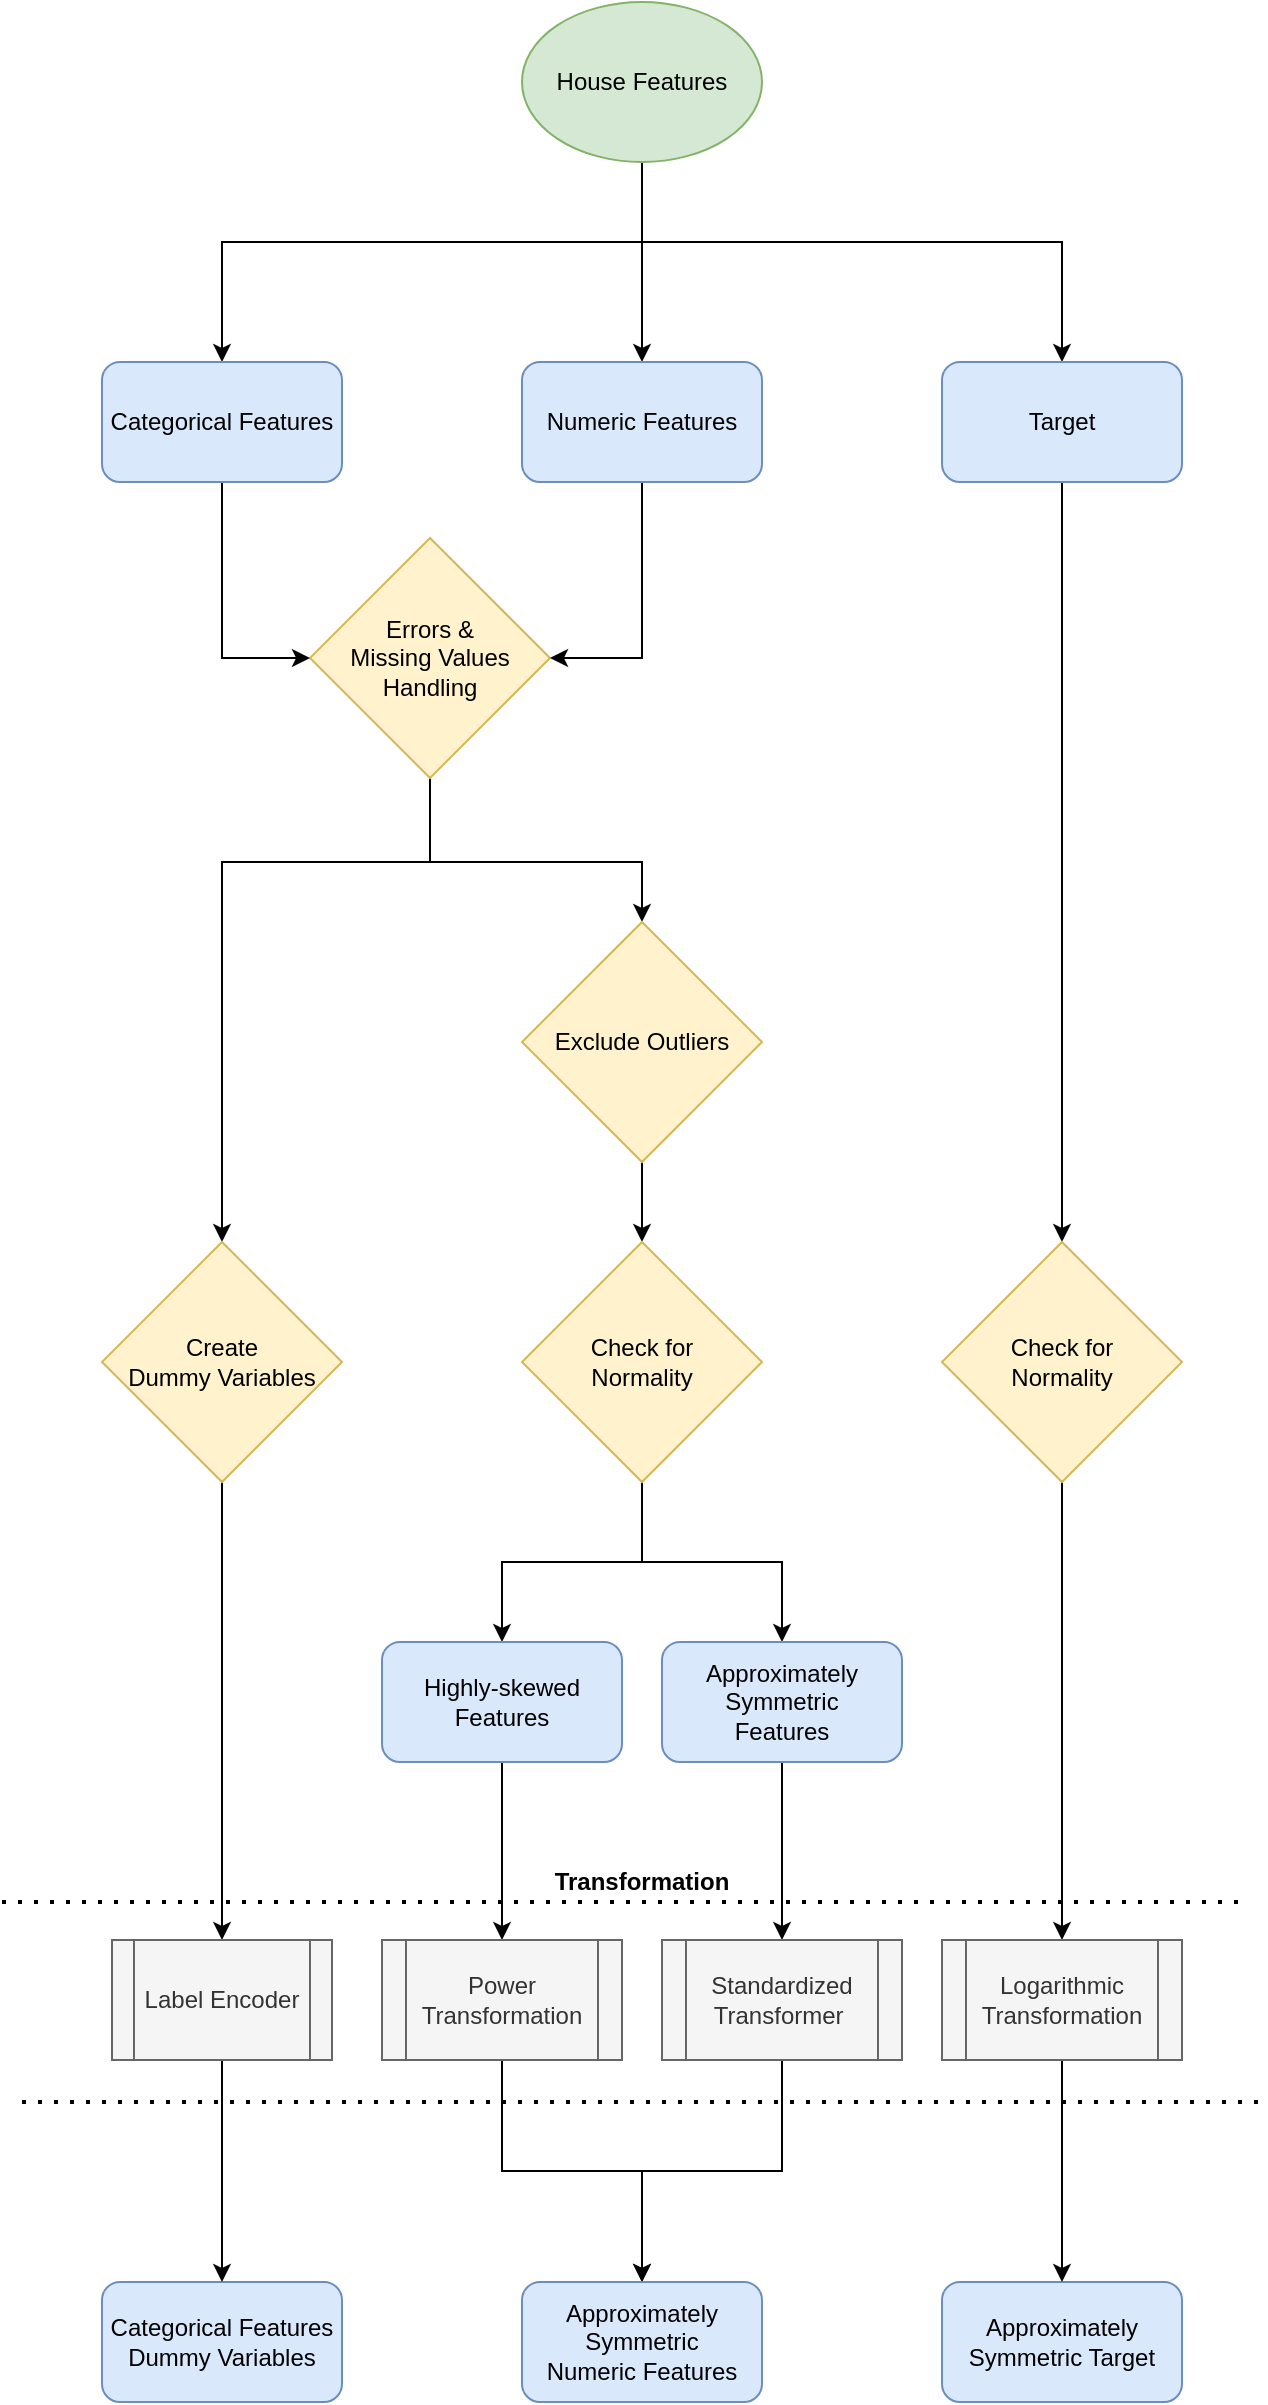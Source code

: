 <mxfile version="14.4.3"><diagram id="C5RBs43oDa-KdzZeNtuy" name="Page-1"><mxGraphModel dx="1246" dy="659" grid="1" gridSize="10" guides="1" tooltips="1" connect="1" arrows="1" fold="1" page="1" pageScale="1" pageWidth="1200" pageHeight="1920" math="0" shadow="0"><root><mxCell id="WIyWlLk6GJQsqaUBKTNV-0"/><mxCell id="WIyWlLk6GJQsqaUBKTNV-1" parent="WIyWlLk6GJQsqaUBKTNV-0"/><mxCell id="0qjMOLVDytDE16yVy8Mj-7" style="edgeStyle=orthogonalEdgeStyle;rounded=0;orthogonalLoop=1;jettySize=auto;html=1;" edge="1" parent="WIyWlLk6GJQsqaUBKTNV-1" source="4L7uaHuFP1rGsOVrhmq--1" target="4L7uaHuFP1rGsOVrhmq--12"><mxGeometry relative="1" as="geometry"><Array as="points"><mxPoint x="440" y="120"/><mxPoint x="230" y="120"/></Array></mxGeometry></mxCell><mxCell id="0qjMOLVDytDE16yVy8Mj-8" style="edgeStyle=orthogonalEdgeStyle;rounded=0;orthogonalLoop=1;jettySize=auto;html=1;" edge="1" parent="WIyWlLk6GJQsqaUBKTNV-1" source="4L7uaHuFP1rGsOVrhmq--1" target="4L7uaHuFP1rGsOVrhmq--13"><mxGeometry relative="1" as="geometry"/></mxCell><mxCell id="0qjMOLVDytDE16yVy8Mj-9" style="edgeStyle=orthogonalEdgeStyle;rounded=0;orthogonalLoop=1;jettySize=auto;html=1;" edge="1" parent="WIyWlLk6GJQsqaUBKTNV-1" source="4L7uaHuFP1rGsOVrhmq--1" target="4L7uaHuFP1rGsOVrhmq--29"><mxGeometry relative="1" as="geometry"><Array as="points"><mxPoint x="440" y="120"/><mxPoint x="650" y="120"/></Array></mxGeometry></mxCell><mxCell id="4L7uaHuFP1rGsOVrhmq--1" value="House Features" style="ellipse;whiteSpace=wrap;html=1;fillColor=#d5e8d4;strokeColor=#82b366;" parent="WIyWlLk6GJQsqaUBKTNV-1" vertex="1"><mxGeometry x="380" width="120" height="80" as="geometry"/></mxCell><mxCell id="0qjMOLVDytDE16yVy8Mj-3" style="edgeStyle=orthogonalEdgeStyle;rounded=0;orthogonalLoop=1;jettySize=auto;html=1;entryX=0.5;entryY=0;entryDx=0;entryDy=0;" edge="1" parent="WIyWlLk6GJQsqaUBKTNV-1" source="4L7uaHuFP1rGsOVrhmq--2" target="4L7uaHuFP1rGsOVrhmq--4"><mxGeometry relative="1" as="geometry"><Array as="points"><mxPoint x="334" y="430"/><mxPoint x="440" y="430"/></Array></mxGeometry></mxCell><mxCell id="0qjMOLVDytDE16yVy8Mj-4" style="edgeStyle=orthogonalEdgeStyle;rounded=0;orthogonalLoop=1;jettySize=auto;html=1;" edge="1" parent="WIyWlLk6GJQsqaUBKTNV-1" source="4L7uaHuFP1rGsOVrhmq--2" target="4L7uaHuFP1rGsOVrhmq--15"><mxGeometry relative="1" as="geometry"><Array as="points"><mxPoint x="334" y="430"/><mxPoint x="230" y="430"/></Array></mxGeometry></mxCell><mxCell id="4L7uaHuFP1rGsOVrhmq--2" value="Errors &amp;amp; &lt;br&gt;Missing Values Handling" style="rhombus;whiteSpace=wrap;html=1;fillColor=#fff2cc;strokeColor=#d6b656;" parent="WIyWlLk6GJQsqaUBKTNV-1" vertex="1"><mxGeometry x="274" y="268" width="120" height="120" as="geometry"/></mxCell><mxCell id="4L7uaHuFP1rGsOVrhmq--23" style="edgeStyle=orthogonalEdgeStyle;rounded=0;orthogonalLoop=1;jettySize=auto;html=1;" parent="WIyWlLk6GJQsqaUBKTNV-1" source="4L7uaHuFP1rGsOVrhmq--4" target="4L7uaHuFP1rGsOVrhmq--6" edge="1"><mxGeometry relative="1" as="geometry"/></mxCell><mxCell id="4L7uaHuFP1rGsOVrhmq--4" value="Exclude Outliers" style="rhombus;whiteSpace=wrap;html=1;fillColor=#fff2cc;strokeColor=#d6b656;" parent="WIyWlLk6GJQsqaUBKTNV-1" vertex="1"><mxGeometry x="380" y="460" width="120" height="120" as="geometry"/></mxCell><mxCell id="4L7uaHuFP1rGsOVrhmq--24" style="edgeStyle=orthogonalEdgeStyle;rounded=0;orthogonalLoop=1;jettySize=auto;html=1;exitX=0.5;exitY=1;exitDx=0;exitDy=0;" parent="WIyWlLk6GJQsqaUBKTNV-1" source="4L7uaHuFP1rGsOVrhmq--6" target="4L7uaHuFP1rGsOVrhmq--7" edge="1"><mxGeometry relative="1" as="geometry"/></mxCell><mxCell id="4L7uaHuFP1rGsOVrhmq--25" style="edgeStyle=orthogonalEdgeStyle;rounded=0;orthogonalLoop=1;jettySize=auto;html=1;" parent="WIyWlLk6GJQsqaUBKTNV-1" source="4L7uaHuFP1rGsOVrhmq--6" target="4L7uaHuFP1rGsOVrhmq--8" edge="1"><mxGeometry relative="1" as="geometry"/></mxCell><mxCell id="4L7uaHuFP1rGsOVrhmq--6" value="Check for &lt;br&gt;Normality" style="rhombus;whiteSpace=wrap;html=1;fillColor=#fff2cc;strokeColor=#d6b656;" parent="WIyWlLk6GJQsqaUBKTNV-1" vertex="1"><mxGeometry x="380" y="620" width="120" height="120" as="geometry"/></mxCell><mxCell id="4L7uaHuFP1rGsOVrhmq--47" style="edgeStyle=orthogonalEdgeStyle;rounded=0;orthogonalLoop=1;jettySize=auto;html=1;" parent="WIyWlLk6GJQsqaUBKTNV-1" source="4L7uaHuFP1rGsOVrhmq--7" target="4L7uaHuFP1rGsOVrhmq--39" edge="1"><mxGeometry relative="1" as="geometry"/></mxCell><mxCell id="4L7uaHuFP1rGsOVrhmq--7" value="Highly-skewed Features&lt;span style=&quot;color: rgba(0 , 0 , 0 , 0) ; font-family: monospace ; font-size: 0px&quot;&gt;%3CmxGraphModel%3E%3Croot%3E%3CmxCell%20id%3D%220%22%2F%3E%3CmxCell%20id%3D%221%22%20parent%3D%220%22%2F%3E%3CmxCell%20id%3D%222%22%20value%3D%22Exclude%20Outliers%22%20style%3D%22rhombus%3BwhiteSpace%3Dwrap%3Bhtml%3D1%3B%22%20vertex%3D%221%22%20parent%3D%221%22%3E%3CmxGeometry%20x%3D%22500%22%20y%3D%2250%22%20width%3D%22120%22%20height%3D%22120%22%20as%3D%22geometry%22%2F%3E%3C%2FmxCell%3E%3C%2Froot%3E%3C%2FmxGraphModel%3E&lt;/span&gt;" style="rounded=1;whiteSpace=wrap;html=1;fillColor=#dae8fc;strokeColor=#6c8ebf;" parent="WIyWlLk6GJQsqaUBKTNV-1" vertex="1"><mxGeometry x="310" y="820" width="120" height="60" as="geometry"/></mxCell><mxCell id="4L7uaHuFP1rGsOVrhmq--48" style="edgeStyle=orthogonalEdgeStyle;rounded=0;orthogonalLoop=1;jettySize=auto;html=1;" parent="WIyWlLk6GJQsqaUBKTNV-1" source="4L7uaHuFP1rGsOVrhmq--8" target="4L7uaHuFP1rGsOVrhmq--41" edge="1"><mxGeometry relative="1" as="geometry"/></mxCell><mxCell id="4L7uaHuFP1rGsOVrhmq--8" value="Approximately Symmetric&lt;br&gt;Features&lt;span style=&quot;color: rgba(0 , 0 , 0 , 0) ; font-family: monospace ; font-size: 0px&quot;&gt;%3CmxGraphModel%3E%3Croot%3E%3CmxCell%20id%3D%220%22%2F%3E%3CmxCell%20id%3D%221%22%20parent%3D%220%22%2F%3E%3CmxCell%20id%3D%222%22%20value%3D%22Exclude%20Outliers%22%20style%3D%22rhombus%3BwhiteSpace%3Dwrap%3Bhtml%3D1%3B%22%20vertex%3D%221%22%20parent%3D%221%22%3E%3CmxGeometry%20x%3D%22500%22%20y%3D%2250%22%20width%3D%22120%22%20height%3D%22120%22%20as%3D%22geometry%22%2F%3E%3C%2FmxCell%3E%3C%2Froot%3E%3C%2FmxGraphModel%3E&lt;/span&gt;" style="rounded=1;whiteSpace=wrap;html=1;fillColor=#dae8fc;strokeColor=#6c8ebf;" parent="WIyWlLk6GJQsqaUBKTNV-1" vertex="1"><mxGeometry x="450" y="820" width="120" height="60" as="geometry"/></mxCell><mxCell id="0qjMOLVDytDE16yVy8Mj-6" style="edgeStyle=orthogonalEdgeStyle;rounded=0;orthogonalLoop=1;jettySize=auto;html=1;entryX=0;entryY=0.5;entryDx=0;entryDy=0;" edge="1" parent="WIyWlLk6GJQsqaUBKTNV-1" source="4L7uaHuFP1rGsOVrhmq--12" target="4L7uaHuFP1rGsOVrhmq--2"><mxGeometry relative="1" as="geometry"/></mxCell><mxCell id="4L7uaHuFP1rGsOVrhmq--12" value="Categorical Features" style="rounded=1;whiteSpace=wrap;html=1;fillColor=#dae8fc;strokeColor=#6c8ebf;" parent="WIyWlLk6GJQsqaUBKTNV-1" vertex="1"><mxGeometry x="170" y="180" width="120" height="60" as="geometry"/></mxCell><mxCell id="0qjMOLVDytDE16yVy8Mj-1" style="edgeStyle=orthogonalEdgeStyle;rounded=0;orthogonalLoop=1;jettySize=auto;html=1;entryX=1;entryY=0.5;entryDx=0;entryDy=0;" edge="1" parent="WIyWlLk6GJQsqaUBKTNV-1" source="4L7uaHuFP1rGsOVrhmq--13" target="4L7uaHuFP1rGsOVrhmq--2"><mxGeometry relative="1" as="geometry"/></mxCell><mxCell id="4L7uaHuFP1rGsOVrhmq--13" value="Numeric Features" style="rounded=1;whiteSpace=wrap;html=1;fillColor=#dae8fc;strokeColor=#6c8ebf;" parent="WIyWlLk6GJQsqaUBKTNV-1" vertex="1"><mxGeometry x="380" y="180" width="120" height="60" as="geometry"/></mxCell><mxCell id="4L7uaHuFP1rGsOVrhmq--43" style="edgeStyle=orthogonalEdgeStyle;rounded=0;orthogonalLoop=1;jettySize=auto;html=1;" parent="WIyWlLk6GJQsqaUBKTNV-1" source="4L7uaHuFP1rGsOVrhmq--15" target="4L7uaHuFP1rGsOVrhmq--42" edge="1"><mxGeometry relative="1" as="geometry"/></mxCell><mxCell id="4L7uaHuFP1rGsOVrhmq--15" value="Create &lt;br&gt;Dummy Variables" style="rhombus;whiteSpace=wrap;html=1;fillColor=#fff2cc;strokeColor=#d6b656;" parent="WIyWlLk6GJQsqaUBKTNV-1" vertex="1"><mxGeometry x="170" y="620" width="120" height="120" as="geometry"/></mxCell><mxCell id="4L7uaHuFP1rGsOVrhmq--16" value="Categorical Features Dummy Variables" style="rounded=1;whiteSpace=wrap;html=1;fillColor=#dae8fc;strokeColor=#6c8ebf;" parent="WIyWlLk6GJQsqaUBKTNV-1" vertex="1"><mxGeometry x="170" y="1140" width="120" height="60" as="geometry"/></mxCell><mxCell id="4L7uaHuFP1rGsOVrhmq--32" style="edgeStyle=orthogonalEdgeStyle;rounded=0;orthogonalLoop=1;jettySize=auto;html=1;" parent="WIyWlLk6GJQsqaUBKTNV-1" source="4L7uaHuFP1rGsOVrhmq--29" target="4L7uaHuFP1rGsOVrhmq--31" edge="1"><mxGeometry relative="1" as="geometry"/></mxCell><mxCell id="4L7uaHuFP1rGsOVrhmq--29" value="Target" style="rounded=1;whiteSpace=wrap;html=1;fillColor=#dae8fc;strokeColor=#6c8ebf;" parent="WIyWlLk6GJQsqaUBKTNV-1" vertex="1"><mxGeometry x="590" y="180" width="120" height="60" as="geometry"/></mxCell><mxCell id="4L7uaHuFP1rGsOVrhmq--45" style="edgeStyle=orthogonalEdgeStyle;rounded=0;orthogonalLoop=1;jettySize=auto;html=1;" parent="WIyWlLk6GJQsqaUBKTNV-1" source="4L7uaHuFP1rGsOVrhmq--31" target="4L7uaHuFP1rGsOVrhmq--44" edge="1"><mxGeometry relative="1" as="geometry"/></mxCell><mxCell id="4L7uaHuFP1rGsOVrhmq--31" value="Check for &lt;br&gt;Normality" style="rhombus;whiteSpace=wrap;html=1;fillColor=#fff2cc;strokeColor=#d6b656;" parent="WIyWlLk6GJQsqaUBKTNV-1" vertex="1"><mxGeometry x="590" y="620" width="120" height="120" as="geometry"/></mxCell><mxCell id="4L7uaHuFP1rGsOVrhmq--33" value="Approximately Symmetric Target" style="rounded=1;whiteSpace=wrap;html=1;fillColor=#dae8fc;strokeColor=#6c8ebf;" parent="WIyWlLk6GJQsqaUBKTNV-1" vertex="1"><mxGeometry x="590" y="1140" width="120" height="60" as="geometry"/></mxCell><mxCell id="4L7uaHuFP1rGsOVrhmq--35" value="" style="endArrow=none;dashed=1;html=1;dashPattern=1 3;strokeWidth=2;" parent="WIyWlLk6GJQsqaUBKTNV-1" edge="1"><mxGeometry width="50" height="50" relative="1" as="geometry"><mxPoint x="120" y="950" as="sourcePoint"/><mxPoint x="740" y="950" as="targetPoint"/></mxGeometry></mxCell><mxCell id="4L7uaHuFP1rGsOVrhmq--36" value="" style="endArrow=none;dashed=1;html=1;dashPattern=1 3;strokeWidth=2;" parent="WIyWlLk6GJQsqaUBKTNV-1" edge="1"><mxGeometry width="50" height="50" relative="1" as="geometry"><mxPoint x="130" y="1050" as="sourcePoint"/><mxPoint x="750" y="1050" as="targetPoint"/></mxGeometry></mxCell><mxCell id="4L7uaHuFP1rGsOVrhmq--37" value="&lt;b&gt;Transformation&lt;/b&gt;" style="text;html=1;strokeColor=none;fillColor=none;align=center;verticalAlign=middle;whiteSpace=wrap;rounded=0;" parent="WIyWlLk6GJQsqaUBKTNV-1" vertex="1"><mxGeometry x="380" y="930" width="120" height="20" as="geometry"/></mxCell><mxCell id="4L7uaHuFP1rGsOVrhmq--52" style="edgeStyle=orthogonalEdgeStyle;rounded=0;orthogonalLoop=1;jettySize=auto;html=1;" parent="WIyWlLk6GJQsqaUBKTNV-1" source="4L7uaHuFP1rGsOVrhmq--39" target="4L7uaHuFP1rGsOVrhmq--51" edge="1"><mxGeometry relative="1" as="geometry"/></mxCell><mxCell id="4L7uaHuFP1rGsOVrhmq--39" value="Power Transformation" style="shape=process;whiteSpace=wrap;html=1;backgroundOutline=1;fillColor=#f5f5f5;strokeColor=#666666;fontColor=#333333;" parent="WIyWlLk6GJQsqaUBKTNV-1" vertex="1"><mxGeometry x="310" y="969" width="120" height="60" as="geometry"/></mxCell><mxCell id="4L7uaHuFP1rGsOVrhmq--53" style="edgeStyle=orthogonalEdgeStyle;rounded=0;orthogonalLoop=1;jettySize=auto;html=1;" parent="WIyWlLk6GJQsqaUBKTNV-1" source="4L7uaHuFP1rGsOVrhmq--41" target="4L7uaHuFP1rGsOVrhmq--51" edge="1"><mxGeometry relative="1" as="geometry"/></mxCell><mxCell id="4L7uaHuFP1rGsOVrhmq--41" value="Standardized Transformer&amp;nbsp;" style="shape=process;whiteSpace=wrap;html=1;backgroundOutline=1;fillColor=#f5f5f5;strokeColor=#666666;fontColor=#333333;" parent="WIyWlLk6GJQsqaUBKTNV-1" vertex="1"><mxGeometry x="450" y="969" width="120" height="60" as="geometry"/></mxCell><mxCell id="4L7uaHuFP1rGsOVrhmq--49" style="edgeStyle=orthogonalEdgeStyle;rounded=0;orthogonalLoop=1;jettySize=auto;html=1;" parent="WIyWlLk6GJQsqaUBKTNV-1" source="4L7uaHuFP1rGsOVrhmq--42" target="4L7uaHuFP1rGsOVrhmq--16" edge="1"><mxGeometry relative="1" as="geometry"/></mxCell><mxCell id="4L7uaHuFP1rGsOVrhmq--42" value="Label Encoder" style="shape=process;whiteSpace=wrap;html=1;backgroundOutline=1;fillColor=#f5f5f5;strokeColor=#666666;fontColor=#333333;" parent="WIyWlLk6GJQsqaUBKTNV-1" vertex="1"><mxGeometry x="175" y="969" width="110" height="60" as="geometry"/></mxCell><mxCell id="4L7uaHuFP1rGsOVrhmq--50" style="edgeStyle=orthogonalEdgeStyle;rounded=0;orthogonalLoop=1;jettySize=auto;html=1;" parent="WIyWlLk6GJQsqaUBKTNV-1" source="4L7uaHuFP1rGsOVrhmq--44" target="4L7uaHuFP1rGsOVrhmq--33" edge="1"><mxGeometry relative="1" as="geometry"/></mxCell><mxCell id="4L7uaHuFP1rGsOVrhmq--44" value="Logarithmic Transformation" style="shape=process;whiteSpace=wrap;html=1;backgroundOutline=1;fillColor=#f5f5f5;strokeColor=#666666;fontColor=#333333;" parent="WIyWlLk6GJQsqaUBKTNV-1" vertex="1"><mxGeometry x="590" y="969" width="120" height="60" as="geometry"/></mxCell><mxCell id="4L7uaHuFP1rGsOVrhmq--51" value="Approximately Symmetric &lt;br&gt;Numeric Features" style="rounded=1;whiteSpace=wrap;html=1;fillColor=#dae8fc;strokeColor=#6c8ebf;" parent="WIyWlLk6GJQsqaUBKTNV-1" vertex="1"><mxGeometry x="380" y="1140" width="120" height="60" as="geometry"/></mxCell></root></mxGraphModel></diagram></mxfile>